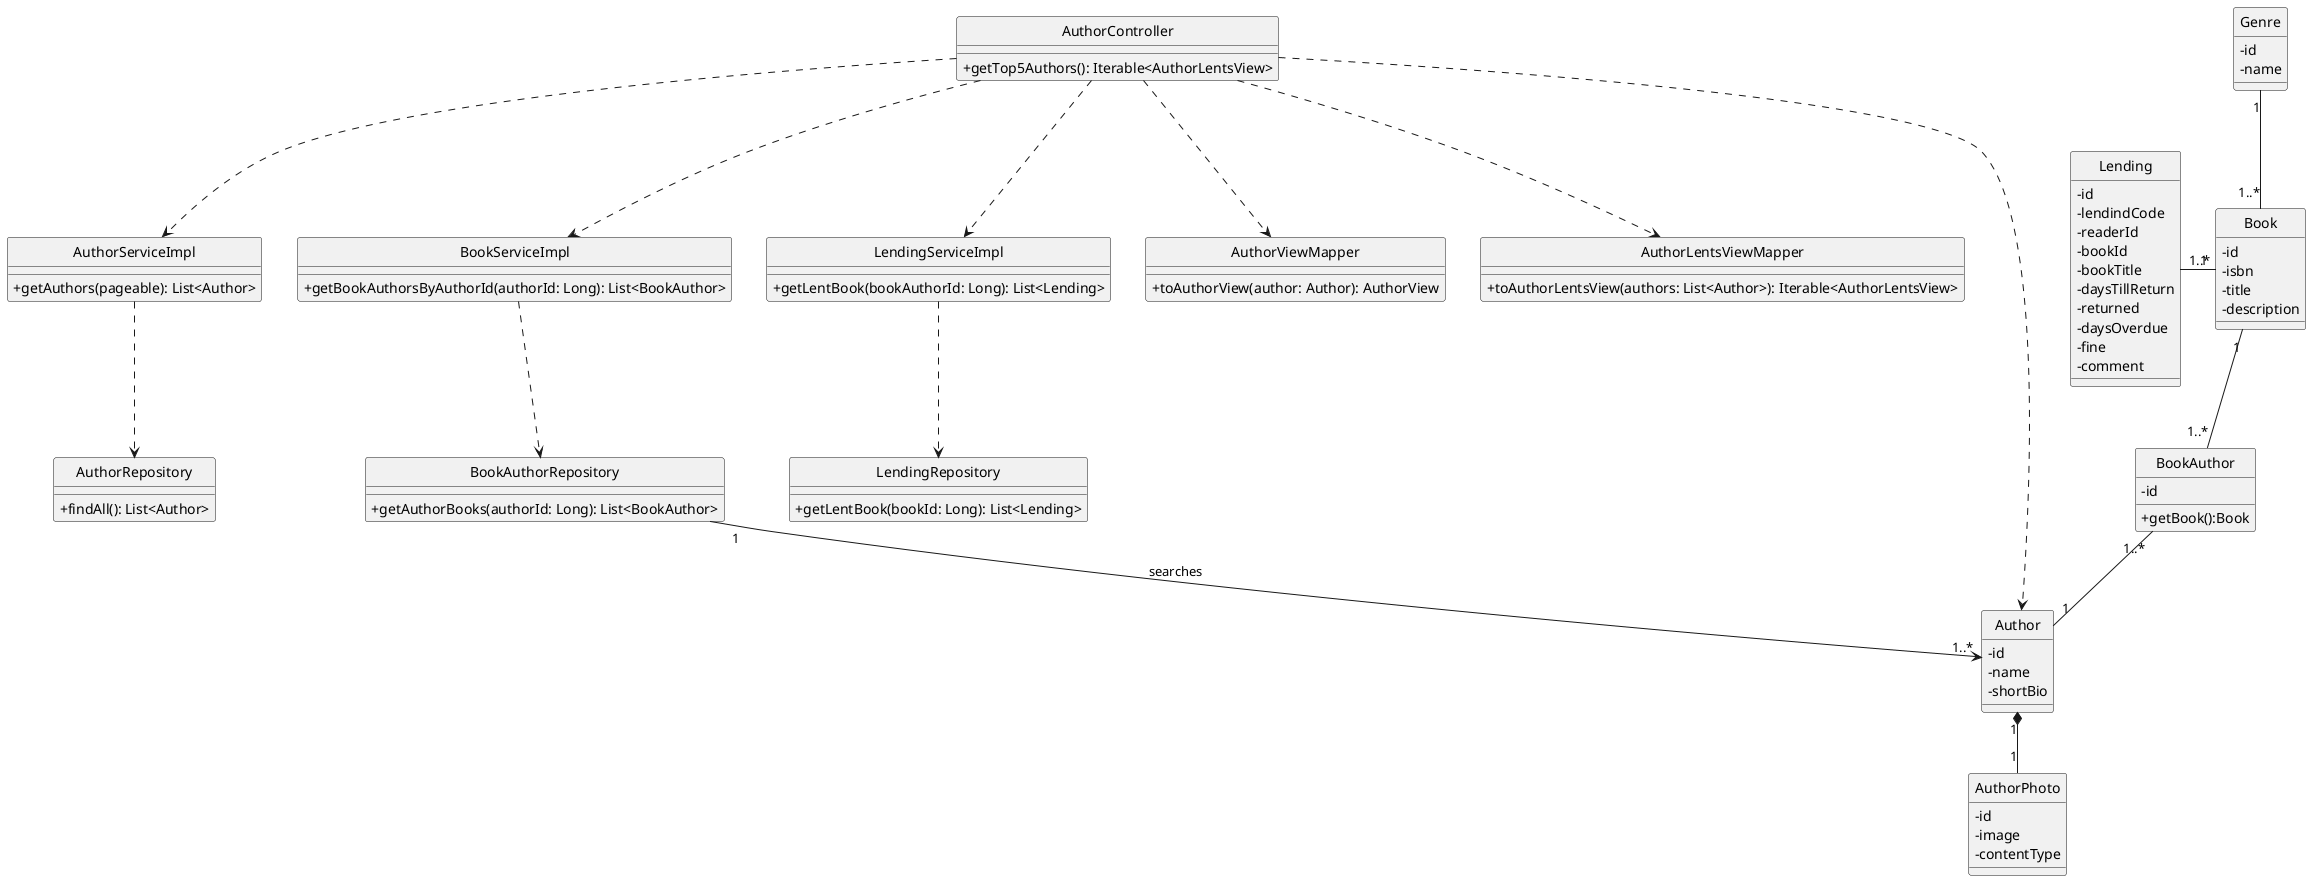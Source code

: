 @startuml
'https://plantuml.com/class-diagram

hide circle
skinparam classAttributeIconSize 0

class Book{
    - id
    - isbn
    - title
    - description
}

class Lending {
    - id
    - lendindCode
    - readerId
    - bookId
    - bookTitle
    - daysTillReturn
    - returned
    - daysOverdue
    - fine
    - comment
}

class BookAuthor{
    - id
    + getBook():Book
}

class Genre{
    - id
    - name
}

class Author{
    - id
    - name
    - shortBio
}

class AuthorPhoto{
    - id
    - image
    - contentType
}

class AuthorController {
    + getTop5Authors(): Iterable<AuthorLentsView>
}

class AuthorServiceImpl {
    + getAuthors(pageable): List<Author>
}

class BookServiceImpl {
    + getBookAuthorsByAuthorId(authorId: Long): List<BookAuthor>
}

class LendingServiceImpl {
    + getLentBook(bookAuthorId: Long): List<Lending>
}

class AuthorViewMapper {
    + toAuthorView(author: Author): AuthorView
}

class AuthorLentsViewMapper {
    + toAuthorLentsView(authors: List<Author>): Iterable<AuthorLentsView>
}

class AuthorRepository {
    + findAll(): List<Author>
}

class BookAuthorRepository {
    + getAuthorBooks(authorId: Long): List<BookAuthor>
}

class LendingRepository {
    + getLentBook(bookId: Long): List<Lending>
}

AuthorController ..> AuthorServiceImpl
AuthorController ..> BookServiceImpl
AuthorController ..> LendingServiceImpl
AuthorController ..> AuthorViewMapper
AuthorController ..> AuthorLentsViewMapper

AuthorServiceImpl ..> AuthorRepository
BookServiceImpl ..> BookAuthorRepository
LendingServiceImpl ..> LendingRepository

AuthorController ..> Author

BookAuthorRepository "1" --> "1..*" Author: searches

Book "1" -- "1..*" BookAuthor
BookAuthor "1..*" -- "1" Author
Book "1..*" -up- "1" Genre

Author "1" *-- "1" AuthorPhoto

Book "1" -left- "1..*" Lending

@enduml
